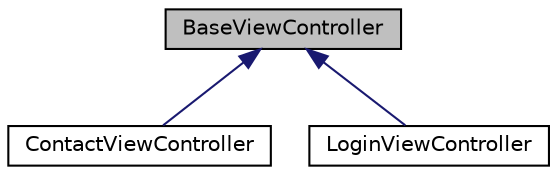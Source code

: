 digraph G
{
  edge [fontname="Helvetica",fontsize="10",labelfontname="Helvetica",labelfontsize="10"];
  node [fontname="Helvetica",fontsize="10",shape=record];
  Node1 [label="BaseViewController",height=0.2,width=0.4,color="black", fillcolor="grey75", style="filled" fontcolor="black"];
  Node1 -> Node2 [dir="back",color="midnightblue",fontsize="10",style="solid",fontname="Helvetica"];
  Node2 [label="ContactViewController",height=0.2,width=0.4,color="black", fillcolor="white", style="filled",URL="$interface_contact_view_controller.html"];
  Node1 -> Node3 [dir="back",color="midnightblue",fontsize="10",style="solid",fontname="Helvetica"];
  Node3 [label="LoginViewController",height=0.2,width=0.4,color="black", fillcolor="white", style="filled",URL="$interface_login_view_controller.html"];
}
